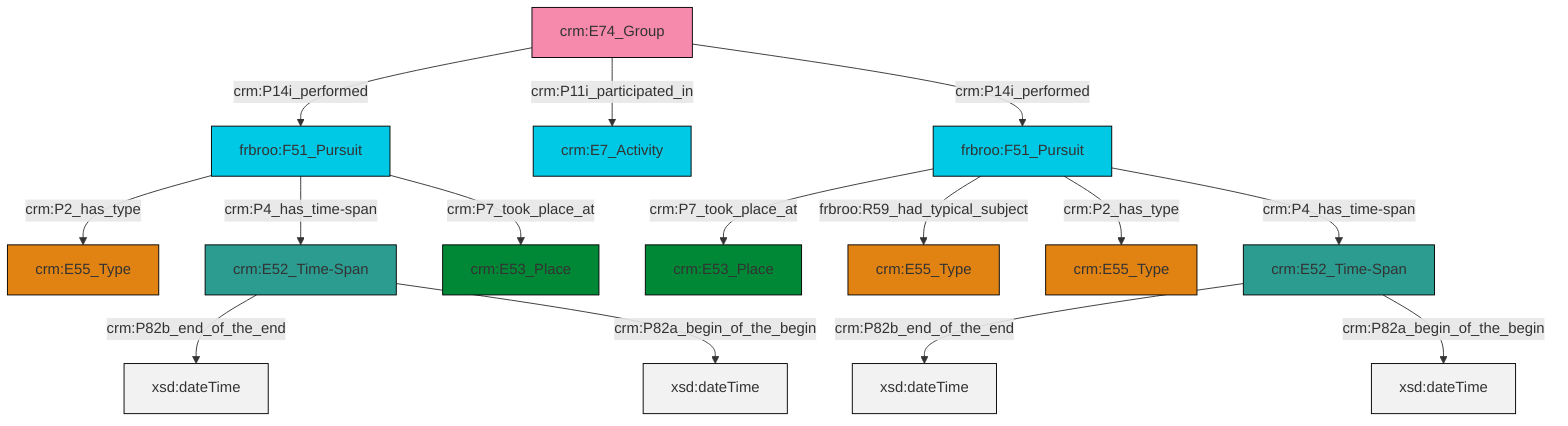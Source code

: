 graph TD
classDef Literal fill:#f2f2f2,stroke:#000000;
classDef CRM_Entity fill:#FFFFFF,stroke:#000000;
classDef Temporal_Entity fill:#00C9E6, stroke:#000000;
classDef Type fill:#E18312, stroke:#000000;
classDef Time-Span fill:#2C9C91, stroke:#000000;
classDef Appellation fill:#FFEB7F, stroke:#000000;
classDef Place fill:#008836, stroke:#000000;
classDef Persistent_Item fill:#B266B2, stroke:#000000;
classDef Conceptual_Object fill:#FFD700, stroke:#000000;
classDef Physical_Thing fill:#D2B48C, stroke:#000000;
classDef Actor fill:#f58aad, stroke:#000000;
classDef PC_Classes fill:#4ce600, stroke:#000000;
classDef Multi fill:#cccccc,stroke:#000000;

0["crm:E74_Group"]:::Actor -->|crm:P14i_performed| 1["frbroo:F51_Pursuit"]:::Temporal_Entity
4["crm:E52_Time-Span"]:::Time-Span -->|crm:P82b_end_of_the_end| 5[xsd:dateTime]:::Literal
1["frbroo:F51_Pursuit"]:::Temporal_Entity -->|crm:P2_has_type| 2["crm:E55_Type"]:::Type
9["frbroo:F51_Pursuit"]:::Temporal_Entity -->|crm:P7_took_place_at| 7["crm:E53_Place"]:::Place
10["crm:E52_Time-Span"]:::Time-Span -->|crm:P82b_end_of_the_end| 12[xsd:dateTime]:::Literal
4["crm:E52_Time-Span"]:::Time-Span -->|crm:P82a_begin_of_the_begin| 14[xsd:dateTime]:::Literal
1["frbroo:F51_Pursuit"]:::Temporal_Entity -->|crm:P4_has_time-span| 4["crm:E52_Time-Span"]:::Time-Span
9["frbroo:F51_Pursuit"]:::Temporal_Entity -->|frbroo:R59_had_typical_subject| 16["crm:E55_Type"]:::Type
10["crm:E52_Time-Span"]:::Time-Span -->|crm:P82a_begin_of_the_begin| 17[xsd:dateTime]:::Literal
0["crm:E74_Group"]:::Actor -->|crm:P11i_participated_in| 18["crm:E7_Activity"]:::Temporal_Entity
0["crm:E74_Group"]:::Actor -->|crm:P14i_performed| 9["frbroo:F51_Pursuit"]:::Temporal_Entity
9["frbroo:F51_Pursuit"]:::Temporal_Entity -->|crm:P2_has_type| 19["crm:E55_Type"]:::Type
9["frbroo:F51_Pursuit"]:::Temporal_Entity -->|crm:P4_has_time-span| 10["crm:E52_Time-Span"]:::Time-Span
1["frbroo:F51_Pursuit"]:::Temporal_Entity -->|crm:P7_took_place_at| 21["crm:E53_Place"]:::Place